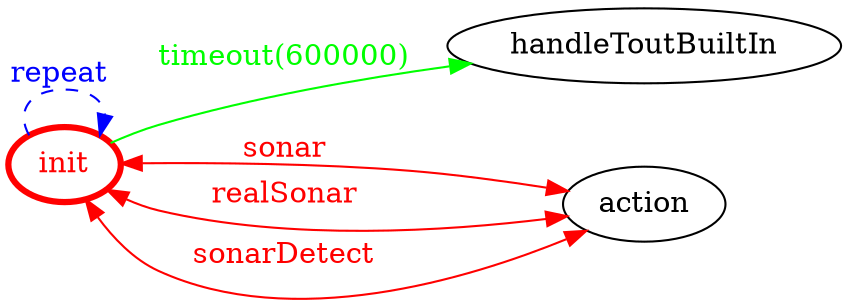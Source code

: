 /*
*
* A GraphViz DOT FSM description 
* Please use a GraphViz visualizer (like http://www.webgraphviz.com)
*  
*/

digraph finite_state_machine {
	rankdir=LR
	size="8,5"
	
	init [ color = red ][ fontcolor = red ][ penwidth = 3 ]
	
	init -> handleToutBuiltIn [ label = "timeout(600000)" ][ color = green ][ fontcolor = green ]
	init -> init [ label = "repeat "][ style = dashed ][ color = blue ][ fontcolor = blue ]
	init -> action [ label = "sonar" ][ color = red ][ fontcolor = red ][ dir = both ]
	init -> action [ label = "realSonar" ][ color = red ][ fontcolor = red ][ dir = both ]
	init -> action [ label = "sonarDetect" ][ color = red ][ fontcolor = red ][ dir = both ]
}
